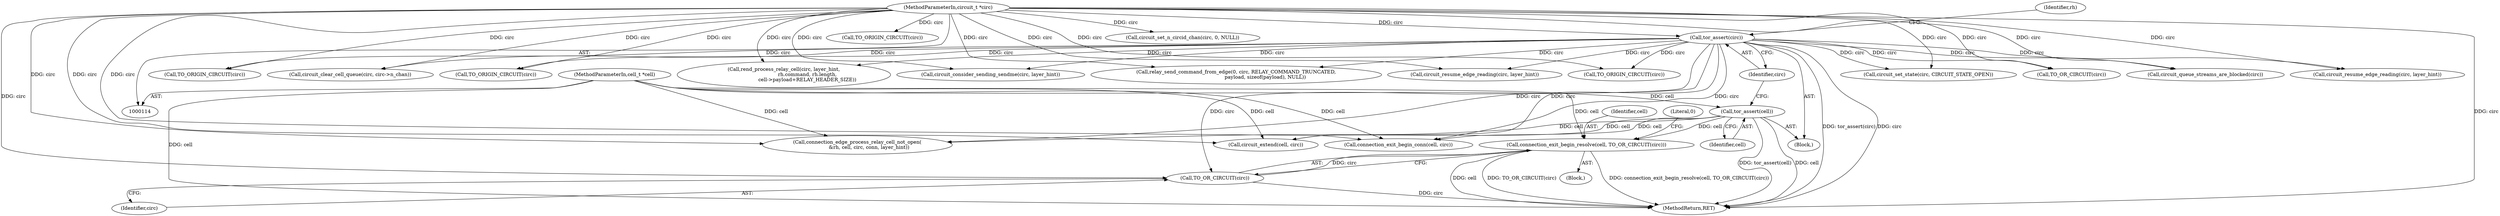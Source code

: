digraph "0_tor_56a7c5bc15e0447203a491c1ee37de9939ad1dcd@pointer" {
"1001008" [label="(Call,connection_exit_begin_resolve(cell, TO_OR_CIRCUIT(circ)))"];
"1000137" [label="(Call,tor_assert(cell))"];
"1000115" [label="(MethodParameterIn,cell_t *cell)"];
"1001010" [label="(Call,TO_OR_CIRCUIT(circ))"];
"1000139" [label="(Call,tor_assert(circ))"];
"1000116" [label="(MethodParameterIn,circuit_t *circ)"];
"1000116" [label="(MethodParameterIn,circuit_t *circ)"];
"1000820" [label="(Call,TO_ORIGIN_CIRCUIT(circ))"];
"1001064" [label="(MethodReturn,RET)"];
"1000249" [label="(Call,connection_edge_process_relay_cell_not_open(\n               &rh, cell, circ, conn, layer_hint))"];
"1001039" [label="(Call,rend_process_relay_cell(circ, layer_hint,\n                              rh.command, rh.length,\n                              cell->payload+RELAY_HEADER_SIZE))"];
"1001011" [label="(Identifier,circ)"];
"1000138" [label="(Identifier,cell)"];
"1000798" [label="(Call,relay_send_command_from_edge(0, circ, RELAY_COMMAND_TRUNCATED,\n                                     payload, sizeof(payload), NULL))"];
"1000688" [label="(Call,TO_ORIGIN_CIRCUIT(circ))"];
"1000948" [label="(Call,circuit_queue_streams_are_blocked(circ))"];
"1001010" [label="(Call,TO_OR_CIRCUIT(circ))"];
"1000119" [label="(Block,)"];
"1000140" [label="(Identifier,circ)"];
"1000706" [label="(Call,TO_ORIGIN_CIRCUIT(circ))"];
"1000637" [label="(Call,circuit_extend(cell, circ))"];
"1000346" [label="(Call,connection_exit_begin_conn(cell, circ))"];
"1000260" [label="(Block,)"];
"1000769" [label="(Call,circuit_clear_cell_queue(circ, circ->n_chan))"];
"1000292" [label="(Call,TO_ORIGIN_CIRCUIT(circ))"];
"1000399" [label="(Call,circuit_consider_sending_sendme(circ, layer_hint))"];
"1001008" [label="(Call,connection_exit_begin_resolve(cell, TO_OR_CIRCUIT(circ)))"];
"1000919" [label="(Call,circuit_resume_edge_reading(circ, layer_hint))"];
"1000782" [label="(Call,circuit_set_n_circid_chan(circ, 0, NULL))"];
"1000115" [label="(MethodParameterIn,cell_t *cell)"];
"1000752" [label="(Call,circuit_set_state(circ, CIRCUIT_STATE_OPEN))"];
"1001009" [label="(Identifier,cell)"];
"1000139" [label="(Call,tor_assert(circ))"];
"1000338" [label="(Call,TO_OR_CIRCUIT(circ))"];
"1001013" [label="(Literal,0)"];
"1000137" [label="(Call,tor_assert(cell))"];
"1000884" [label="(Call,circuit_resume_edge_reading(circ, layer_hint))"];
"1000143" [label="(Identifier,rh)"];
"1001008" -> "1000260"  [label="AST: "];
"1001008" -> "1001010"  [label="CFG: "];
"1001009" -> "1001008"  [label="AST: "];
"1001010" -> "1001008"  [label="AST: "];
"1001013" -> "1001008"  [label="CFG: "];
"1001008" -> "1001064"  [label="DDG: connection_exit_begin_resolve(cell, TO_OR_CIRCUIT(circ))"];
"1001008" -> "1001064"  [label="DDG: cell"];
"1001008" -> "1001064"  [label="DDG: TO_OR_CIRCUIT(circ)"];
"1000137" -> "1001008"  [label="DDG: cell"];
"1000115" -> "1001008"  [label="DDG: cell"];
"1001010" -> "1001008"  [label="DDG: circ"];
"1000137" -> "1000119"  [label="AST: "];
"1000137" -> "1000138"  [label="CFG: "];
"1000138" -> "1000137"  [label="AST: "];
"1000140" -> "1000137"  [label="CFG: "];
"1000137" -> "1001064"  [label="DDG: cell"];
"1000137" -> "1001064"  [label="DDG: tor_assert(cell)"];
"1000115" -> "1000137"  [label="DDG: cell"];
"1000137" -> "1000249"  [label="DDG: cell"];
"1000137" -> "1000346"  [label="DDG: cell"];
"1000137" -> "1000637"  [label="DDG: cell"];
"1000115" -> "1000114"  [label="AST: "];
"1000115" -> "1001064"  [label="DDG: cell"];
"1000115" -> "1000249"  [label="DDG: cell"];
"1000115" -> "1000346"  [label="DDG: cell"];
"1000115" -> "1000637"  [label="DDG: cell"];
"1001010" -> "1001011"  [label="CFG: "];
"1001011" -> "1001010"  [label="AST: "];
"1001010" -> "1001064"  [label="DDG: circ"];
"1000139" -> "1001010"  [label="DDG: circ"];
"1000116" -> "1001010"  [label="DDG: circ"];
"1000139" -> "1000119"  [label="AST: "];
"1000139" -> "1000140"  [label="CFG: "];
"1000140" -> "1000139"  [label="AST: "];
"1000143" -> "1000139"  [label="CFG: "];
"1000139" -> "1001064"  [label="DDG: tor_assert(circ)"];
"1000139" -> "1001064"  [label="DDG: circ"];
"1000116" -> "1000139"  [label="DDG: circ"];
"1000139" -> "1000249"  [label="DDG: circ"];
"1000139" -> "1000292"  [label="DDG: circ"];
"1000139" -> "1000338"  [label="DDG: circ"];
"1000139" -> "1000346"  [label="DDG: circ"];
"1000139" -> "1000399"  [label="DDG: circ"];
"1000139" -> "1000637"  [label="DDG: circ"];
"1000139" -> "1000688"  [label="DDG: circ"];
"1000139" -> "1000752"  [label="DDG: circ"];
"1000139" -> "1000769"  [label="DDG: circ"];
"1000139" -> "1000798"  [label="DDG: circ"];
"1000139" -> "1000820"  [label="DDG: circ"];
"1000139" -> "1000884"  [label="DDG: circ"];
"1000139" -> "1000919"  [label="DDG: circ"];
"1000139" -> "1000948"  [label="DDG: circ"];
"1000139" -> "1001039"  [label="DDG: circ"];
"1000116" -> "1000114"  [label="AST: "];
"1000116" -> "1001064"  [label="DDG: circ"];
"1000116" -> "1000249"  [label="DDG: circ"];
"1000116" -> "1000292"  [label="DDG: circ"];
"1000116" -> "1000338"  [label="DDG: circ"];
"1000116" -> "1000346"  [label="DDG: circ"];
"1000116" -> "1000399"  [label="DDG: circ"];
"1000116" -> "1000637"  [label="DDG: circ"];
"1000116" -> "1000688"  [label="DDG: circ"];
"1000116" -> "1000706"  [label="DDG: circ"];
"1000116" -> "1000752"  [label="DDG: circ"];
"1000116" -> "1000769"  [label="DDG: circ"];
"1000116" -> "1000782"  [label="DDG: circ"];
"1000116" -> "1000798"  [label="DDG: circ"];
"1000116" -> "1000820"  [label="DDG: circ"];
"1000116" -> "1000884"  [label="DDG: circ"];
"1000116" -> "1000919"  [label="DDG: circ"];
"1000116" -> "1000948"  [label="DDG: circ"];
"1000116" -> "1001039"  [label="DDG: circ"];
}
